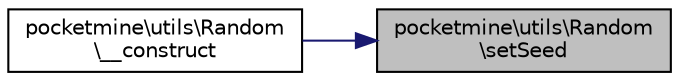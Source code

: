 digraph "pocketmine\utils\Random\setSeed"
{
 // INTERACTIVE_SVG=YES
 // LATEX_PDF_SIZE
  edge [fontname="Helvetica",fontsize="10",labelfontname="Helvetica",labelfontsize="10"];
  node [fontname="Helvetica",fontsize="10",shape=record];
  rankdir="RL";
  Node1 [label="pocketmine\\utils\\Random\l\\setSeed",height=0.2,width=0.4,color="black", fillcolor="grey75", style="filled", fontcolor="black",tooltip=" "];
  Node1 -> Node2 [dir="back",color="midnightblue",fontsize="10",style="solid",fontname="Helvetica"];
  Node2 [label="pocketmine\\utils\\Random\l\\__construct",height=0.2,width=0.4,color="black", fillcolor="white", style="filled",URL="$db/dcb/classpocketmine_1_1utils_1_1_random.html#a84d30ae30ee5efbb4b93b5b20406991b",tooltip=" "];
}
